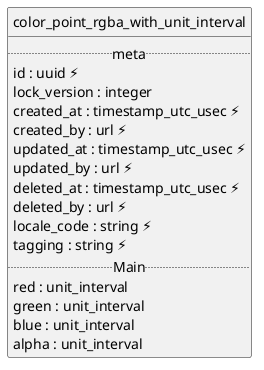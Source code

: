 @startuml uml
skinparam monochrome true
skinparam linetype ortho
hide circle

entity color_point_rgba_with_unit_interval {
  .. meta ..
  id : uuid ⚡
  lock_version : integer
  created_at : timestamp_utc_usec ⚡
  created_by : url ⚡
  updated_at : timestamp_utc_usec ⚡
  updated_by : url ⚡
  deleted_at : timestamp_utc_usec ⚡
  deleted_by : url ⚡
  locale_code : string ⚡
  tagging : string ⚡
  .. Main ..
  red : unit_interval
  green : unit_interval
  blue : unit_interval
  alpha : unit_interval
}

@enduml
